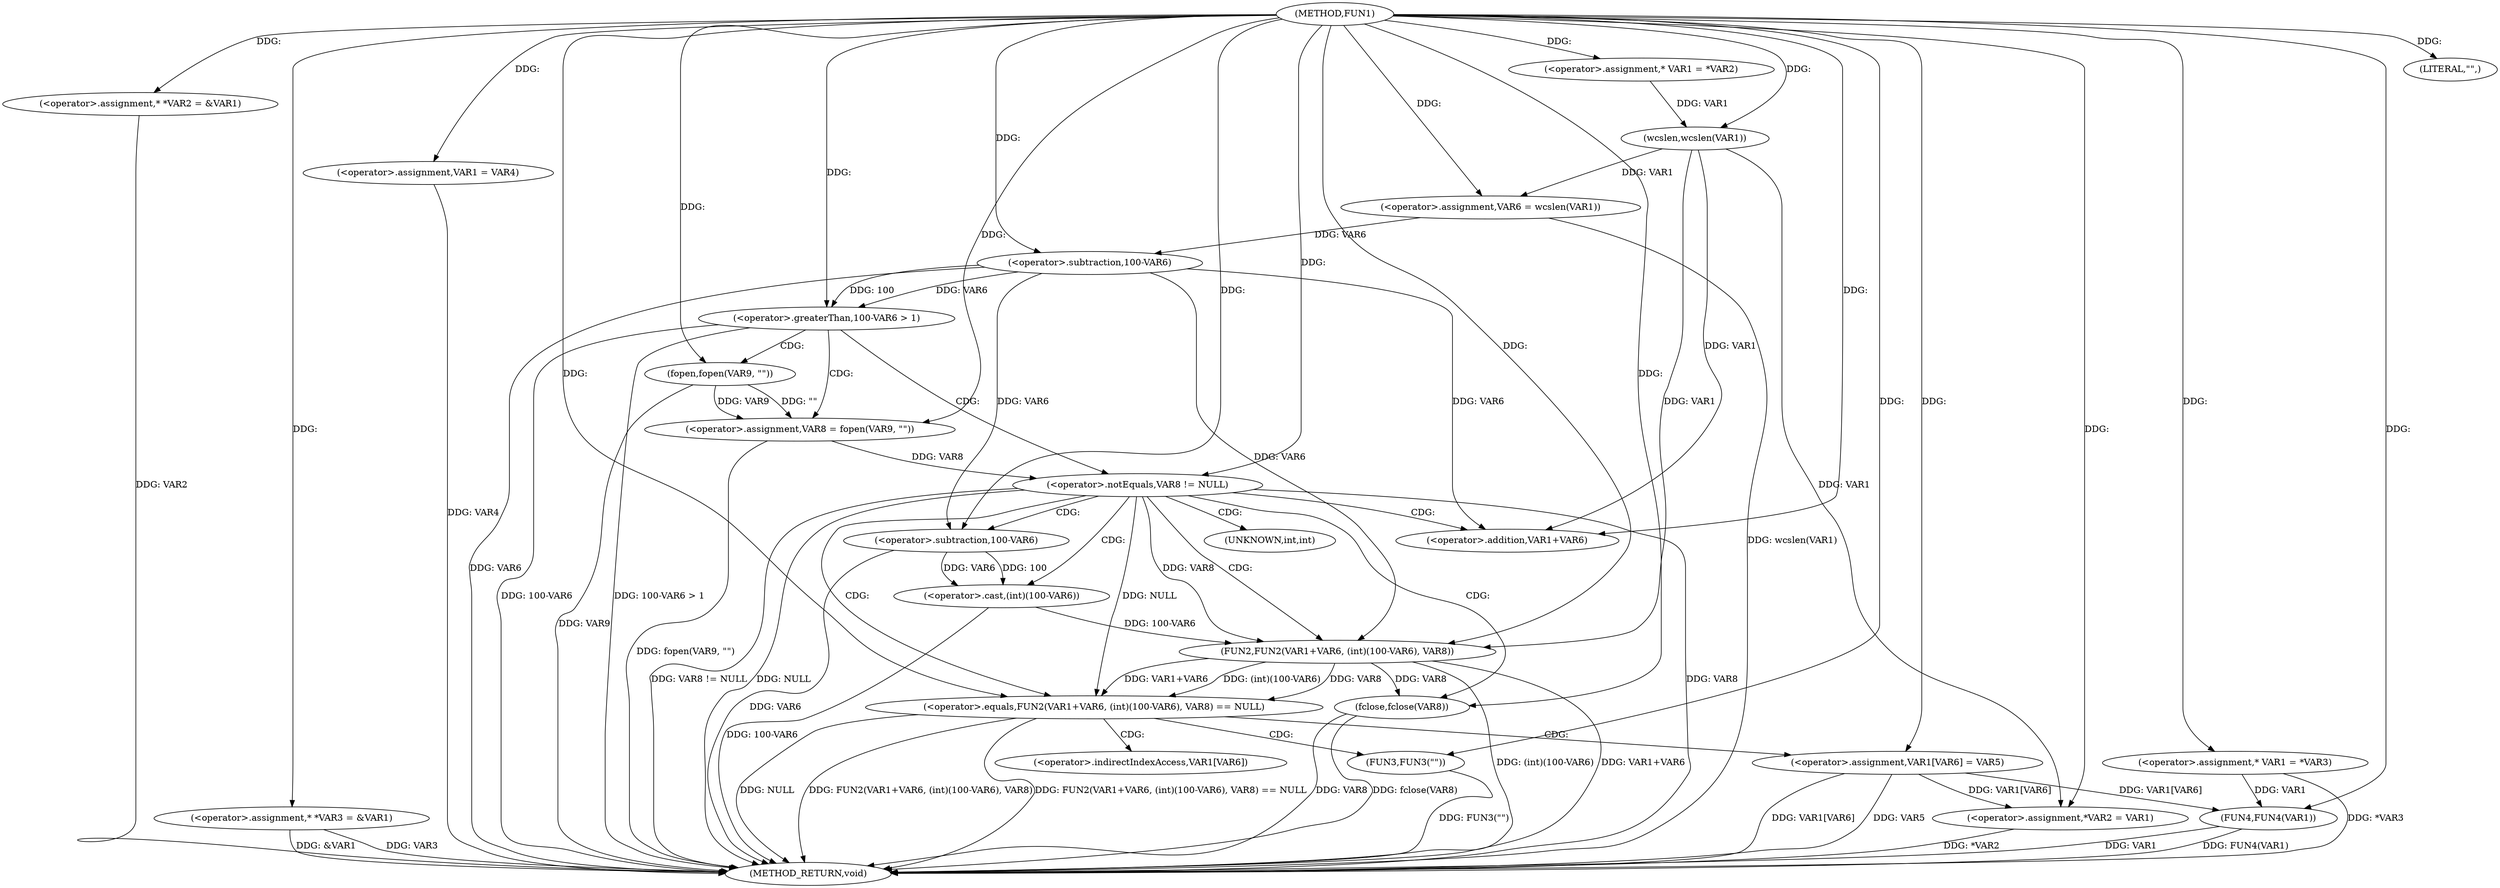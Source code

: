 digraph FUN1 {  
"1000100" [label = "(METHOD,FUN1)" ]
"1000182" [label = "(METHOD_RETURN,void)" ]
"1000104" [label = "(<operator>.assignment,* *VAR2 = &VAR1)" ]
"1000109" [label = "(<operator>.assignment,* *VAR3 = &VAR1)" ]
"1000113" [label = "(LITERAL,\"\",)" ]
"1000114" [label = "(<operator>.assignment,VAR1 = VAR4)" ]
"1000119" [label = "(<operator>.assignment,* VAR1 = *VAR2)" ]
"1000125" [label = "(<operator>.assignment,VAR6 = wcslen(VAR1))" ]
"1000127" [label = "(wcslen,wcslen(VAR1))" ]
"1000131" [label = "(<operator>.greaterThan,100-VAR6 > 1)" ]
"1000132" [label = "(<operator>.subtraction,100-VAR6)" ]
"1000137" [label = "(<operator>.assignment,VAR8 = fopen(VAR9, \"\"))" ]
"1000139" [label = "(fopen,fopen(VAR9, \"\"))" ]
"1000143" [label = "(<operator>.notEquals,VAR8 != NULL)" ]
"1000148" [label = "(<operator>.equals,FUN2(VAR1+VAR6, (int)(100-VAR6), VAR8) == NULL)" ]
"1000149" [label = "(FUN2,FUN2(VAR1+VAR6, (int)(100-VAR6), VAR8))" ]
"1000150" [label = "(<operator>.addition,VAR1+VAR6)" ]
"1000153" [label = "(<operator>.cast,(int)(100-VAR6))" ]
"1000155" [label = "(<operator>.subtraction,100-VAR6)" ]
"1000161" [label = "(FUN3,FUN3(\"\"))" ]
"1000163" [label = "(<operator>.assignment,VAR1[VAR6] = VAR5)" ]
"1000168" [label = "(fclose,fclose(VAR8))" ]
"1000170" [label = "(<operator>.assignment,*VAR2 = VAR1)" ]
"1000176" [label = "(<operator>.assignment,* VAR1 = *VAR3)" ]
"1000180" [label = "(FUN4,FUN4(VAR1))" ]
"1000154" [label = "(UNKNOWN,int,int)" ]
"1000164" [label = "(<operator>.indirectIndexAccess,VAR1[VAR6])" ]
  "1000168" -> "1000182"  [ label = "DDG: VAR8"] 
  "1000155" -> "1000182"  [ label = "DDG: VAR6"] 
  "1000104" -> "1000182"  [ label = "DDG: VAR2"] 
  "1000139" -> "1000182"  [ label = "DDG: VAR9"] 
  "1000180" -> "1000182"  [ label = "DDG: VAR1"] 
  "1000180" -> "1000182"  [ label = "DDG: FUN4(VAR1)"] 
  "1000109" -> "1000182"  [ label = "DDG: VAR3"] 
  "1000131" -> "1000182"  [ label = "DDG: 100-VAR6 > 1"] 
  "1000176" -> "1000182"  [ label = "DDG: *VAR3"] 
  "1000148" -> "1000182"  [ label = "DDG: NULL"] 
  "1000168" -> "1000182"  [ label = "DDG: fclose(VAR8)"] 
  "1000163" -> "1000182"  [ label = "DDG: VAR1[VAR6]"] 
  "1000131" -> "1000182"  [ label = "DDG: 100-VAR6"] 
  "1000137" -> "1000182"  [ label = "DDG: fopen(VAR9, \"\")"] 
  "1000153" -> "1000182"  [ label = "DDG: 100-VAR6"] 
  "1000143" -> "1000182"  [ label = "DDG: VAR8"] 
  "1000163" -> "1000182"  [ label = "DDG: VAR5"] 
  "1000132" -> "1000182"  [ label = "DDG: VAR6"] 
  "1000148" -> "1000182"  [ label = "DDG: FUN2(VAR1+VAR6, (int)(100-VAR6), VAR8)"] 
  "1000148" -> "1000182"  [ label = "DDG: FUN2(VAR1+VAR6, (int)(100-VAR6), VAR8) == NULL"] 
  "1000125" -> "1000182"  [ label = "DDG: wcslen(VAR1)"] 
  "1000149" -> "1000182"  [ label = "DDG: (int)(100-VAR6)"] 
  "1000143" -> "1000182"  [ label = "DDG: VAR8 != NULL"] 
  "1000143" -> "1000182"  [ label = "DDG: NULL"] 
  "1000170" -> "1000182"  [ label = "DDG: *VAR2"] 
  "1000149" -> "1000182"  [ label = "DDG: VAR1+VAR6"] 
  "1000114" -> "1000182"  [ label = "DDG: VAR4"] 
  "1000109" -> "1000182"  [ label = "DDG: &VAR1"] 
  "1000161" -> "1000182"  [ label = "DDG: FUN3(\"\")"] 
  "1000100" -> "1000104"  [ label = "DDG: "] 
  "1000100" -> "1000109"  [ label = "DDG: "] 
  "1000100" -> "1000113"  [ label = "DDG: "] 
  "1000100" -> "1000114"  [ label = "DDG: "] 
  "1000100" -> "1000119"  [ label = "DDG: "] 
  "1000127" -> "1000125"  [ label = "DDG: VAR1"] 
  "1000100" -> "1000125"  [ label = "DDG: "] 
  "1000119" -> "1000127"  [ label = "DDG: VAR1"] 
  "1000100" -> "1000127"  [ label = "DDG: "] 
  "1000132" -> "1000131"  [ label = "DDG: 100"] 
  "1000132" -> "1000131"  [ label = "DDG: VAR6"] 
  "1000100" -> "1000132"  [ label = "DDG: "] 
  "1000125" -> "1000132"  [ label = "DDG: VAR6"] 
  "1000100" -> "1000131"  [ label = "DDG: "] 
  "1000139" -> "1000137"  [ label = "DDG: VAR9"] 
  "1000139" -> "1000137"  [ label = "DDG: \"\""] 
  "1000100" -> "1000137"  [ label = "DDG: "] 
  "1000100" -> "1000139"  [ label = "DDG: "] 
  "1000137" -> "1000143"  [ label = "DDG: VAR8"] 
  "1000100" -> "1000143"  [ label = "DDG: "] 
  "1000149" -> "1000148"  [ label = "DDG: VAR1+VAR6"] 
  "1000149" -> "1000148"  [ label = "DDG: (int)(100-VAR6)"] 
  "1000149" -> "1000148"  [ label = "DDG: VAR8"] 
  "1000127" -> "1000149"  [ label = "DDG: VAR1"] 
  "1000100" -> "1000149"  [ label = "DDG: "] 
  "1000132" -> "1000149"  [ label = "DDG: VAR6"] 
  "1000127" -> "1000150"  [ label = "DDG: VAR1"] 
  "1000100" -> "1000150"  [ label = "DDG: "] 
  "1000132" -> "1000150"  [ label = "DDG: VAR6"] 
  "1000153" -> "1000149"  [ label = "DDG: 100-VAR6"] 
  "1000155" -> "1000153"  [ label = "DDG: 100"] 
  "1000155" -> "1000153"  [ label = "DDG: VAR6"] 
  "1000100" -> "1000155"  [ label = "DDG: "] 
  "1000132" -> "1000155"  [ label = "DDG: VAR6"] 
  "1000143" -> "1000149"  [ label = "DDG: VAR8"] 
  "1000143" -> "1000148"  [ label = "DDG: NULL"] 
  "1000100" -> "1000148"  [ label = "DDG: "] 
  "1000100" -> "1000161"  [ label = "DDG: "] 
  "1000100" -> "1000163"  [ label = "DDG: "] 
  "1000149" -> "1000168"  [ label = "DDG: VAR8"] 
  "1000100" -> "1000168"  [ label = "DDG: "] 
  "1000163" -> "1000170"  [ label = "DDG: VAR1[VAR6]"] 
  "1000127" -> "1000170"  [ label = "DDG: VAR1"] 
  "1000100" -> "1000170"  [ label = "DDG: "] 
  "1000100" -> "1000176"  [ label = "DDG: "] 
  "1000163" -> "1000180"  [ label = "DDG: VAR1[VAR6]"] 
  "1000176" -> "1000180"  [ label = "DDG: VAR1"] 
  "1000100" -> "1000180"  [ label = "DDG: "] 
  "1000131" -> "1000143"  [ label = "CDG: "] 
  "1000131" -> "1000137"  [ label = "CDG: "] 
  "1000131" -> "1000139"  [ label = "CDG: "] 
  "1000143" -> "1000168"  [ label = "CDG: "] 
  "1000143" -> "1000153"  [ label = "CDG: "] 
  "1000143" -> "1000155"  [ label = "CDG: "] 
  "1000143" -> "1000154"  [ label = "CDG: "] 
  "1000143" -> "1000150"  [ label = "CDG: "] 
  "1000143" -> "1000148"  [ label = "CDG: "] 
  "1000143" -> "1000149"  [ label = "CDG: "] 
  "1000148" -> "1000163"  [ label = "CDG: "] 
  "1000148" -> "1000164"  [ label = "CDG: "] 
  "1000148" -> "1000161"  [ label = "CDG: "] 
}
